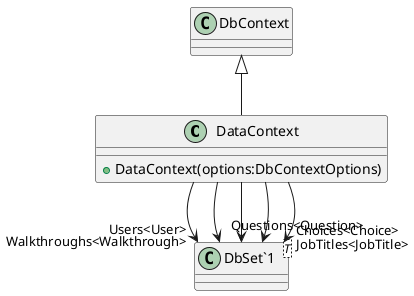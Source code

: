@startuml
class DataContext {
    + DataContext(options:DbContextOptions)
}
class "DbSet`1"<T> {
}
DbContext <|-- DataContext
DataContext --> "Users<User>" "DbSet`1"
DataContext --> "Questions<Question>" "DbSet`1"
DataContext --> "Walkthroughs<Walkthrough>" "DbSet`1"
DataContext --> "JobTitles<JobTitle>" "DbSet`1"
DataContext --> "Choices<Choice>" "DbSet`1"
@enduml
